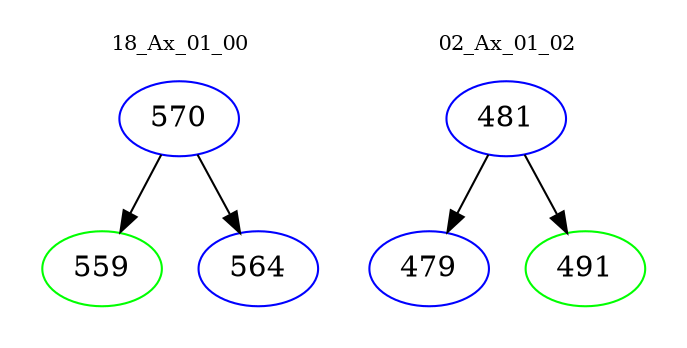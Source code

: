digraph{
subgraph cluster_0 {
color = white
label = "18_Ax_01_00";
fontsize=10;
T0_570 [label="570", color="blue"]
T0_570 -> T0_559 [color="black"]
T0_559 [label="559", color="green"]
T0_570 -> T0_564 [color="black"]
T0_564 [label="564", color="blue"]
}
subgraph cluster_1 {
color = white
label = "02_Ax_01_02";
fontsize=10;
T1_481 [label="481", color="blue"]
T1_481 -> T1_479 [color="black"]
T1_479 [label="479", color="blue"]
T1_481 -> T1_491 [color="black"]
T1_491 [label="491", color="green"]
}
}
